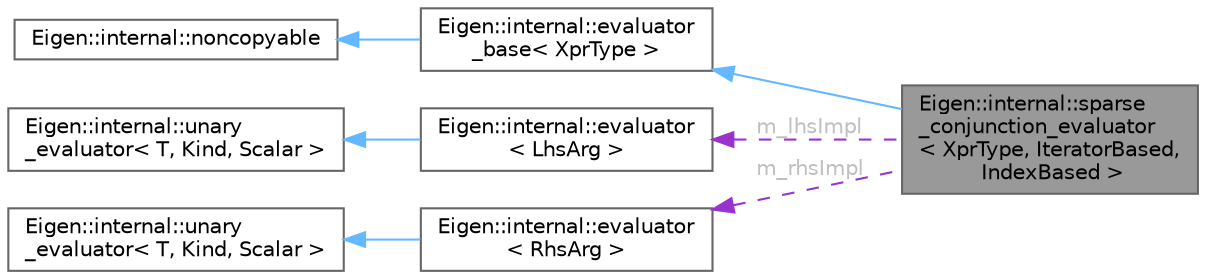 digraph "Eigen::internal::sparse_conjunction_evaluator&lt; XprType, IteratorBased, IndexBased &gt;"
{
 // LATEX_PDF_SIZE
  bgcolor="transparent";
  edge [fontname=Helvetica,fontsize=10,labelfontname=Helvetica,labelfontsize=10];
  node [fontname=Helvetica,fontsize=10,shape=box,height=0.2,width=0.4];
  rankdir="LR";
  Node1 [id="Node000001",label="Eigen::internal::sparse\l_conjunction_evaluator\l\< XprType, IteratorBased,\l IndexBased \>",height=0.2,width=0.4,color="gray40", fillcolor="grey60", style="filled", fontcolor="black",tooltip=" "];
  Node2 -> Node1 [id="edge1_Node000001_Node000002",dir="back",color="steelblue1",style="solid",tooltip=" "];
  Node2 [id="Node000002",label="Eigen::internal::evaluator\l_base\< XprType \>",height=0.2,width=0.4,color="gray40", fillcolor="white", style="filled",URL="$struct_eigen_1_1internal_1_1evaluator__base.html",tooltip=" "];
  Node3 -> Node2 [id="edge2_Node000002_Node000003",dir="back",color="steelblue1",style="solid",tooltip=" "];
  Node3 [id="Node000003",label="Eigen::internal::noncopyable",height=0.2,width=0.4,color="gray40", fillcolor="white", style="filled",URL="$class_eigen_1_1internal_1_1noncopyable.html",tooltip=" "];
  Node4 -> Node1 [id="edge3_Node000001_Node000004",dir="back",color="darkorchid3",style="dashed",tooltip=" ",label=" m_lhsImpl",fontcolor="grey" ];
  Node4 [id="Node000004",label="Eigen::internal::evaluator\l\< LhsArg \>",height=0.2,width=0.4,color="gray40", fillcolor="white", style="filled",URL="$struct_eigen_1_1internal_1_1evaluator.html",tooltip=" "];
  Node5 -> Node4 [id="edge4_Node000004_Node000005",dir="back",color="steelblue1",style="solid",tooltip=" "];
  Node5 [id="Node000005",label="Eigen::internal::unary\l_evaluator\< T, Kind, Scalar \>",height=0.2,width=0.4,color="gray40", fillcolor="white", style="filled",URL="$struct_eigen_1_1internal_1_1unary__evaluator.html",tooltip=" "];
  Node6 -> Node1 [id="edge5_Node000001_Node000006",dir="back",color="darkorchid3",style="dashed",tooltip=" ",label=" m_rhsImpl",fontcolor="grey" ];
  Node6 [id="Node000006",label="Eigen::internal::evaluator\l\< RhsArg \>",height=0.2,width=0.4,color="gray40", fillcolor="white", style="filled",URL="$struct_eigen_1_1internal_1_1evaluator.html",tooltip=" "];
  Node7 -> Node6 [id="edge6_Node000006_Node000007",dir="back",color="steelblue1",style="solid",tooltip=" "];
  Node7 [id="Node000007",label="Eigen::internal::unary\l_evaluator\< T, Kind, Scalar \>",height=0.2,width=0.4,color="gray40", fillcolor="white", style="filled",URL="$struct_eigen_1_1internal_1_1unary__evaluator.html",tooltip=" "];
}
